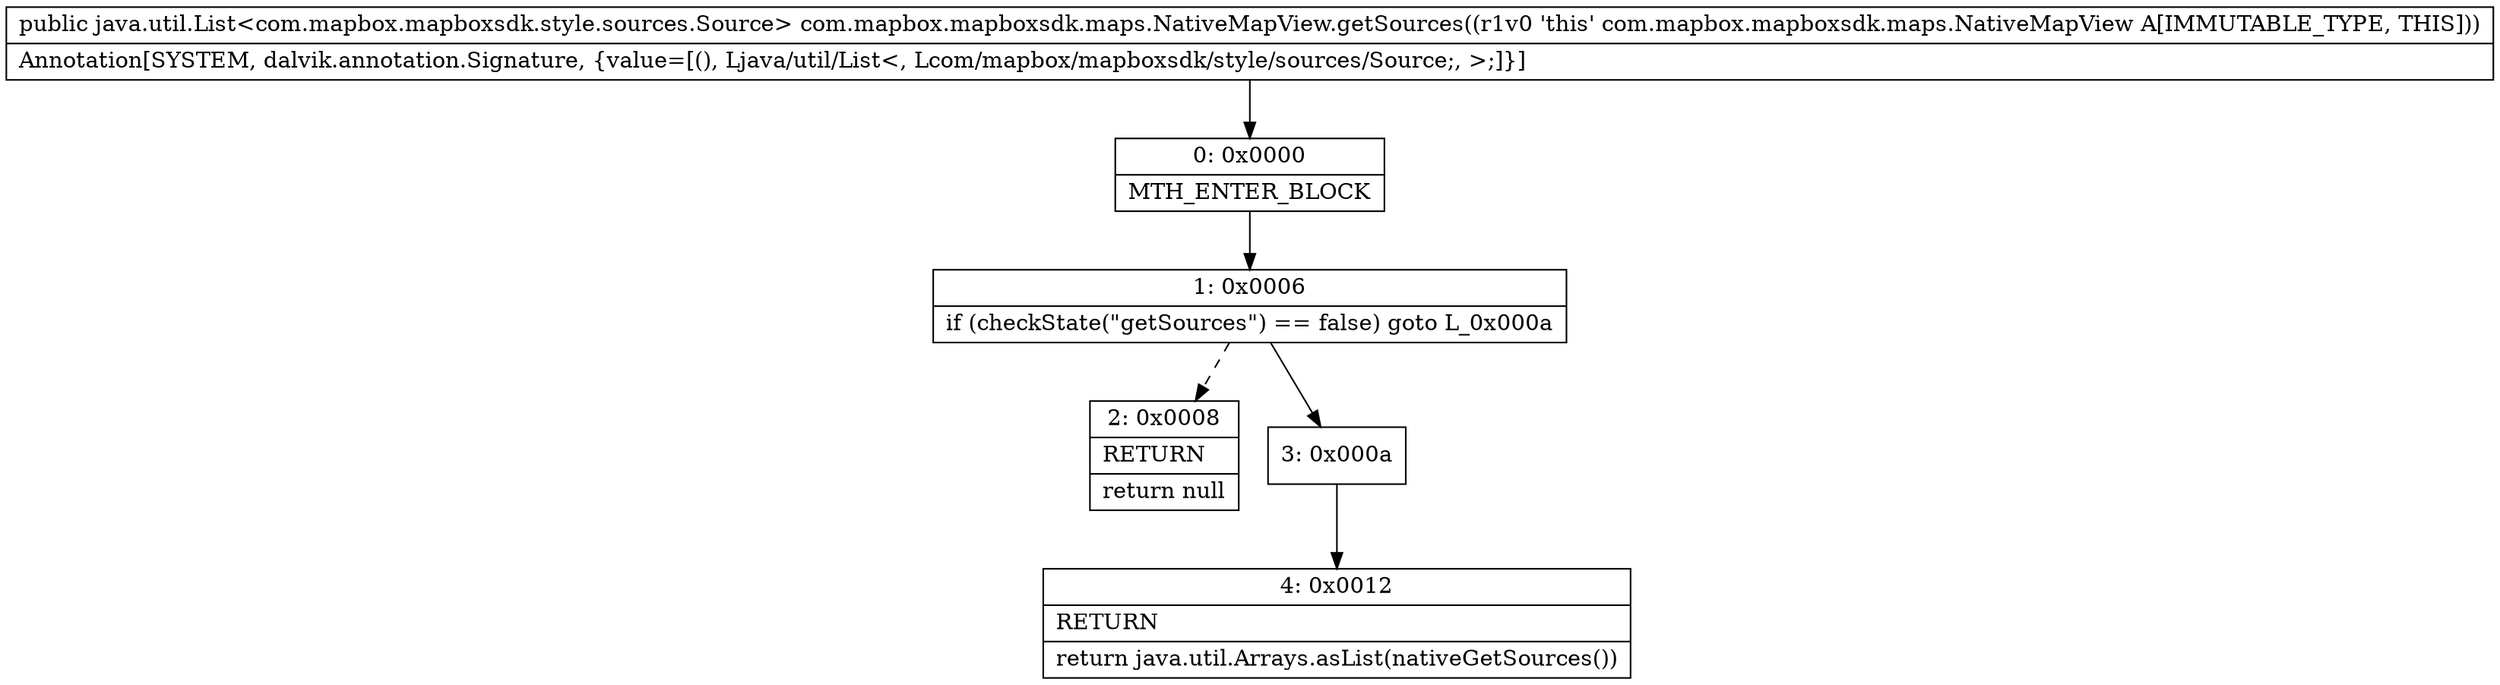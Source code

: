 digraph "CFG forcom.mapbox.mapboxsdk.maps.NativeMapView.getSources()Ljava\/util\/List;" {
Node_0 [shape=record,label="{0\:\ 0x0000|MTH_ENTER_BLOCK\l}"];
Node_1 [shape=record,label="{1\:\ 0x0006|if (checkState(\"getSources\") == false) goto L_0x000a\l}"];
Node_2 [shape=record,label="{2\:\ 0x0008|RETURN\l|return null\l}"];
Node_3 [shape=record,label="{3\:\ 0x000a}"];
Node_4 [shape=record,label="{4\:\ 0x0012|RETURN\l|return java.util.Arrays.asList(nativeGetSources())\l}"];
MethodNode[shape=record,label="{public java.util.List\<com.mapbox.mapboxsdk.style.sources.Source\> com.mapbox.mapboxsdk.maps.NativeMapView.getSources((r1v0 'this' com.mapbox.mapboxsdk.maps.NativeMapView A[IMMUTABLE_TYPE, THIS]))  | Annotation[SYSTEM, dalvik.annotation.Signature, \{value=[(), Ljava\/util\/List\<, Lcom\/mapbox\/mapboxsdk\/style\/sources\/Source;, \>;]\}]\l}"];
MethodNode -> Node_0;
Node_0 -> Node_1;
Node_1 -> Node_2[style=dashed];
Node_1 -> Node_3;
Node_3 -> Node_4;
}

